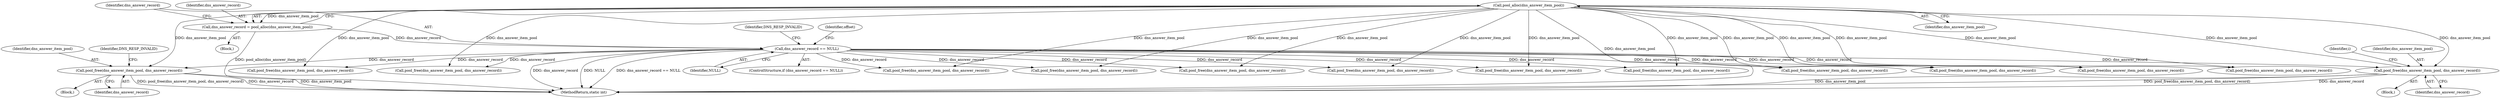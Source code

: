 digraph "0_haproxy_efbbdf72992cd20458259962346044cafd9331c0@pointer" {
"1000574" [label="(Call,pool_free(dns_answer_item_pool, dns_answer_record))"];
"1000547" [label="(Call,pool_alloc(dns_answer_item_pool))"];
"1001124" [label="(Call,pool_free(dns_answer_item_pool, dns_answer_record))"];
"1000550" [label="(Call,dns_answer_record == NULL)"];
"1000545" [label="(Call,dns_answer_record = pool_alloc(dns_answer_item_pool))"];
"1000551" [label="(Identifier,dns_answer_record)"];
"1000863" [label="(Call,pool_free(dns_answer_item_pool, dns_answer_record))"];
"1000732" [label="(Call,pool_free(dns_answer_item_pool, dns_answer_record))"];
"1000556" [label="(Identifier,offset)"];
"1000538" [label="(Block,)"];
"1000550" [label="(Call,dns_answer_record == NULL)"];
"1000593" [label="(Call,pool_free(dns_answer_item_pool, dns_answer_record))"];
"1001124" [label="(Call,pool_free(dns_answer_item_pool, dns_answer_record))"];
"1001156" [label="(MethodReturn,static int)"];
"1000692" [label="(Call,pool_free(dns_answer_item_pool, dns_answer_record))"];
"1000545" [label="(Call,dns_answer_record = pool_alloc(dns_answer_item_pool))"];
"1000547" [label="(Call,pool_alloc(dns_answer_item_pool))"];
"1000549" [label="(ControlStructure,if (dns_answer_record == NULL))"];
"1000573" [label="(Block,)"];
"1000949" [label="(Call,pool_free(dns_answer_item_pool, dns_answer_record))"];
"1000552" [label="(Identifier,NULL)"];
"1000578" [label="(Identifier,DNS_RESP_INVALID)"];
"1000574" [label="(Call,pool_free(dns_answer_item_pool, dns_answer_record))"];
"1000537" [label="(Identifier,i)"];
"1000762" [label="(Call,pool_free(dns_answer_item_pool, dns_answer_record))"];
"1000640" [label="(Call,pool_free(dns_answer_item_pool, dns_answer_record))"];
"1000575" [label="(Identifier,dns_answer_item_pool)"];
"1001125" [label="(Identifier,dns_answer_item_pool)"];
"1000807" [label="(Call,pool_free(dns_answer_item_pool, dns_answer_record))"];
"1000917" [label="(Call,pool_free(dns_answer_item_pool, dns_answer_record))"];
"1000668" [label="(Call,pool_free(dns_answer_item_pool, dns_answer_record))"];
"1000548" [label="(Identifier,dns_answer_item_pool)"];
"1000831" [label="(Call,pool_free(dns_answer_item_pool, dns_answer_record))"];
"1001126" [label="(Identifier,dns_answer_record)"];
"1000576" [label="(Identifier,dns_answer_record)"];
"1000546" [label="(Identifier,dns_answer_record)"];
"1001116" [label="(Block,)"];
"1000554" [label="(Identifier,DNS_RESP_INVALID)"];
"1000628" [label="(Call,pool_free(dns_answer_item_pool, dns_answer_record))"];
"1000574" -> "1000573"  [label="AST: "];
"1000574" -> "1000576"  [label="CFG: "];
"1000575" -> "1000574"  [label="AST: "];
"1000576" -> "1000574"  [label="AST: "];
"1000578" -> "1000574"  [label="CFG: "];
"1000574" -> "1001156"  [label="DDG: dns_answer_item_pool"];
"1000574" -> "1001156"  [label="DDG: pool_free(dns_answer_item_pool, dns_answer_record)"];
"1000574" -> "1001156"  [label="DDG: dns_answer_record"];
"1000547" -> "1000574"  [label="DDG: dns_answer_item_pool"];
"1000550" -> "1000574"  [label="DDG: dns_answer_record"];
"1000547" -> "1000545"  [label="AST: "];
"1000547" -> "1000548"  [label="CFG: "];
"1000548" -> "1000547"  [label="AST: "];
"1000545" -> "1000547"  [label="CFG: "];
"1000547" -> "1001156"  [label="DDG: dns_answer_item_pool"];
"1000547" -> "1000545"  [label="DDG: dns_answer_item_pool"];
"1001124" -> "1000547"  [label="DDG: dns_answer_item_pool"];
"1000547" -> "1000593"  [label="DDG: dns_answer_item_pool"];
"1000547" -> "1000628"  [label="DDG: dns_answer_item_pool"];
"1000547" -> "1000640"  [label="DDG: dns_answer_item_pool"];
"1000547" -> "1000668"  [label="DDG: dns_answer_item_pool"];
"1000547" -> "1000692"  [label="DDG: dns_answer_item_pool"];
"1000547" -> "1000732"  [label="DDG: dns_answer_item_pool"];
"1000547" -> "1000762"  [label="DDG: dns_answer_item_pool"];
"1000547" -> "1000807"  [label="DDG: dns_answer_item_pool"];
"1000547" -> "1000831"  [label="DDG: dns_answer_item_pool"];
"1000547" -> "1000863"  [label="DDG: dns_answer_item_pool"];
"1000547" -> "1000917"  [label="DDG: dns_answer_item_pool"];
"1000547" -> "1000949"  [label="DDG: dns_answer_item_pool"];
"1000547" -> "1001124"  [label="DDG: dns_answer_item_pool"];
"1001124" -> "1001116"  [label="AST: "];
"1001124" -> "1001126"  [label="CFG: "];
"1001125" -> "1001124"  [label="AST: "];
"1001126" -> "1001124"  [label="AST: "];
"1000537" -> "1001124"  [label="CFG: "];
"1001124" -> "1001156"  [label="DDG: pool_free(dns_answer_item_pool, dns_answer_record)"];
"1001124" -> "1001156"  [label="DDG: dns_answer_record"];
"1001124" -> "1001156"  [label="DDG: dns_answer_item_pool"];
"1000550" -> "1001124"  [label="DDG: dns_answer_record"];
"1000550" -> "1000549"  [label="AST: "];
"1000550" -> "1000552"  [label="CFG: "];
"1000551" -> "1000550"  [label="AST: "];
"1000552" -> "1000550"  [label="AST: "];
"1000554" -> "1000550"  [label="CFG: "];
"1000556" -> "1000550"  [label="CFG: "];
"1000550" -> "1001156"  [label="DDG: dns_answer_record == NULL"];
"1000550" -> "1001156"  [label="DDG: dns_answer_record"];
"1000550" -> "1001156"  [label="DDG: NULL"];
"1000545" -> "1000550"  [label="DDG: dns_answer_record"];
"1000550" -> "1000593"  [label="DDG: dns_answer_record"];
"1000550" -> "1000628"  [label="DDG: dns_answer_record"];
"1000550" -> "1000640"  [label="DDG: dns_answer_record"];
"1000550" -> "1000668"  [label="DDG: dns_answer_record"];
"1000550" -> "1000692"  [label="DDG: dns_answer_record"];
"1000550" -> "1000732"  [label="DDG: dns_answer_record"];
"1000550" -> "1000762"  [label="DDG: dns_answer_record"];
"1000550" -> "1000807"  [label="DDG: dns_answer_record"];
"1000550" -> "1000831"  [label="DDG: dns_answer_record"];
"1000550" -> "1000863"  [label="DDG: dns_answer_record"];
"1000550" -> "1000917"  [label="DDG: dns_answer_record"];
"1000550" -> "1000949"  [label="DDG: dns_answer_record"];
"1000545" -> "1000538"  [label="AST: "];
"1000546" -> "1000545"  [label="AST: "];
"1000551" -> "1000545"  [label="CFG: "];
"1000545" -> "1001156"  [label="DDG: pool_alloc(dns_answer_item_pool)"];
}
